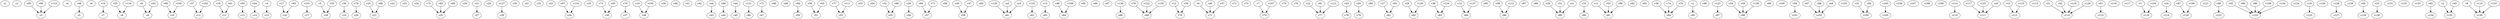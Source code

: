 strict digraph  {
c1;
c2;
c3;
c4;
c5;
c6;
c7;
c8;
c9;
c10;
c11;
c12;
c13;
c14;
c15;
c16;
c17;
c18;
c19;
c20;
c21;
c22;
c23;
c24;
c25;
c26;
c27;
c28;
c29;
c30;
c31;
c32;
c33;
c34;
c35;
c36;
c37;
c38;
c39;
c40;
c41;
c42;
c43;
c44;
c45;
c46;
c47;
c48;
c49;
c50;
c51;
c52;
c53;
c54;
c55;
c56;
c57;
c58;
c59;
c60;
c61;
c62;
c63;
c64;
c65;
c66;
c67;
c68;
c69;
c70;
c71;
c72;
c73;
c74;
c75;
c76;
c77;
c78;
c79;
c80;
c81;
c82;
c83;
c84;
c85;
c86;
c87;
c88;
c89;
c90;
c91;
c92;
c93;
c94;
c95;
c96;
c97;
c98;
c99;
c100;
c101;
c102;
c103;
c104;
c105;
c106;
c107;
c108;
c109;
c110;
c111;
c112;
c113;
c114;
c115;
c116;
c117;
c118;
c119;
c120;
c121;
c122;
c123;
c124;
c125;
c126;
c127;
c128;
c129;
c130;
c131;
c132;
c133;
c134;
c135;
c136;
v1;
v2;
v3;
v4;
v5;
v6;
v7;
v8;
v9;
v10;
v11;
v12;
v13;
v14;
v15;
v16;
v17;
v18;
v19;
v20;
v21;
v22;
v23;
v24;
v25;
v26;
v27;
v28;
v29;
v30;
v31;
v32;
v33;
v34;
v35;
v36;
v37;
v38;
v39;
v40;
v41;
v42;
v43;
v44;
v45;
v46;
v47;
v48;
v49;
v50;
v51;
v52;
v53;
v54;
v55;
v56;
v57;
v58;
v59;
v60;
v61;
v62;
v63;
v64;
v65;
v66;
v67;
v68;
v69;
v70;
v71;
v72;
v73;
v74;
v75;
v76;
v77;
v78;
v79;
v80;
v81;
v82;
v83;
v84;
v85;
v86;
v87;
v88;
v89;
v90;
v91;
v92;
v93;
v94;
v95;
v96;
v97;
v98;
v99;
v100;
v101;
v102;
v103;
v104;
v105;
v106;
v107;
v108;
v109;
v110;
v111;
v112;
v113;
v114;
v115;
v116;
v117;
v118;
v119;
v120;
v121;
v122;
v123;
v124;
v125;
v126;
v127;
v128;
v129;
v130;
v131;
v132;
v133;
v134;
v135;
v136;
v137;
co1;
co2;
co3;
co4;
co5;
co6;
v1 -> c95  [weight=1];
v2 -> c135  [weight=1];
v3 -> c118  [weight=1];
v4 -> c15  [weight=1];
v5 -> c18  [weight=1];
v6 -> c71  [weight=1];
v7 -> c74  [weight=1];
v8 -> c136  [weight=1];
v9 -> c9  [weight=1];
v10 -> c38  [weight=1];
v11 -> c91  [weight=1];
v12 -> c70  [weight=1];
v13 -> c63  [weight=1];
v14 -> c84  [weight=1];
v15 -> c112  [weight=1];
v16 -> c7  [weight=1];
v17 -> c16  [weight=1];
v18 -> c12  [weight=1];
v19 -> c125  [weight=1];
v20 -> c18  [weight=1];
v21 -> c114  [weight=1];
v22 -> c77  [weight=1];
v23 -> c130  [weight=1];
v24 -> c119  [weight=1];
v25 -> c21  [weight=1];
v26 -> c56  [weight=1];
v27 -> c81  [weight=1];
v28 -> c82  [weight=1];
v29 -> c89  [weight=1];
v30 -> c19  [weight=1];
v31 -> c104  [weight=1];
v32 -> c55  [weight=1];
v33 -> c90  [weight=1];
v34 -> c98  [weight=1];
v35 -> c123  [weight=1];
v36 -> c94  [weight=1];
v37 -> c11  [weight=1];
v38 -> c83  [weight=1];
v39 -> c98  [weight=1];
v40 -> c59  [weight=1];
v41 -> c27  [weight=1];
v42 -> c114  [weight=1];
v43 -> c78  [weight=1];
v44 -> c45  [weight=1];
v45 -> c135  [weight=1];
v46 -> c71  [weight=1];
v47 -> c59  [weight=1];
v48 -> c5  [weight=1];
v49 -> c64  [weight=1];
v50 -> c79  [weight=1];
v51 -> c89  [weight=1];
v52 -> c9  [weight=1];
v53 -> c91  [weight=1];
v54 -> c14  [weight=1];
v55 -> c8  [weight=1];
v56 -> c51  [weight=1];
v57 -> c71  [weight=1];
v58 -> c86  [weight=1];
v59 -> c70  [weight=1];
v60 -> c57  [weight=1];
v61 -> c12  [weight=1];
v62 -> c51  [weight=1];
v63 -> c16  [weight=1];
v64 -> c50  [weight=1];
v65 -> c129  [weight=1];
v66 -> c21  [weight=1];
v67 -> c102  [weight=1];
v68 -> c55  [weight=1];
v69 -> c10  [weight=1];
v70 -> c37  [weight=1];
v71 -> c57  [weight=1];
v72 -> c47  [weight=1];
v73 -> c36  [weight=1];
v74 -> c94  [weight=1];
v75 -> c25  [weight=1];
v76 -> c94  [weight=1];
v77 -> c52  [weight=1];
v78 -> c69  [weight=1];
v79 -> c20  [weight=1];
v80 -> c123  [weight=1];
v81 -> c77  [weight=1];
v82 -> c134  [weight=1];
v83 -> c25  [weight=1];
v84 -> c104  [weight=1];
v85 -> c3  [weight=1];
v86 -> c123  [weight=1];
v87 -> c120  [weight=1];
v88 -> c102  [weight=1];
v89 -> c25  [weight=1];
v90 -> c3  [weight=1];
v91 -> c115  [weight=1];
v92 -> c81  [weight=1];
v93 -> c13  [weight=1];
v94 -> c101  [weight=1];
v95 -> c36  [weight=1];
v96 -> c91  [weight=1];
v97 -> c34  [weight=1];
v98 -> c122  [weight=1];
v99 -> c44  [weight=1];
v100 -> c10  [weight=1];
v101 -> c17  [weight=1];
v102 -> c11  [weight=1];
v103 -> c105  [weight=1];
v104 -> c118  [weight=1];
v105 -> c38  [weight=1];
v106 -> c120  [weight=1];
v107 -> c74  [weight=1];
v108 -> c123  [weight=1];
v109 -> c64  [weight=1];
v110 -> c136  [weight=1];
v111 -> c52  [weight=1];
v112 -> c77  [weight=1];
v113 -> c86  [weight=1];
v114 -> c110  [weight=1];
v115 -> c112  [weight=1];
v116 -> c34  [weight=1];
v117 -> c111  [weight=1];
v118 -> c114  [weight=1];
v119 -> c8  [weight=1];
v120 -> c61  [weight=1];
v121 -> c3  [weight=1];
v122 -> c69  [weight=1];
v123 -> c97  [weight=1];
v124 -> c83  [weight=1];
v125 -> c111  [weight=1];
v126 -> c82  [weight=1];
v127 -> c29  [weight=1];
v128 -> c127  [weight=1];
v129 -> c114  [weight=1];
v130 -> c68  [weight=1];
v131 -> c46  [weight=1];
v132 -> c62  [weight=1];
v133 -> c136  [weight=1];
v134 -> c123  [weight=1];
v135 -> c69  [weight=1];
v136 -> c98  [weight=1];
v137 -> c84  [weight=1];
co1 -> c89  [weight=1];
co2 -> c61  [weight=1];
co3 -> c61  [weight=1];
co4 -> c43  [weight=1];
co5 -> c111  [weight=1];
co6 -> c102  [weight=1];
}
